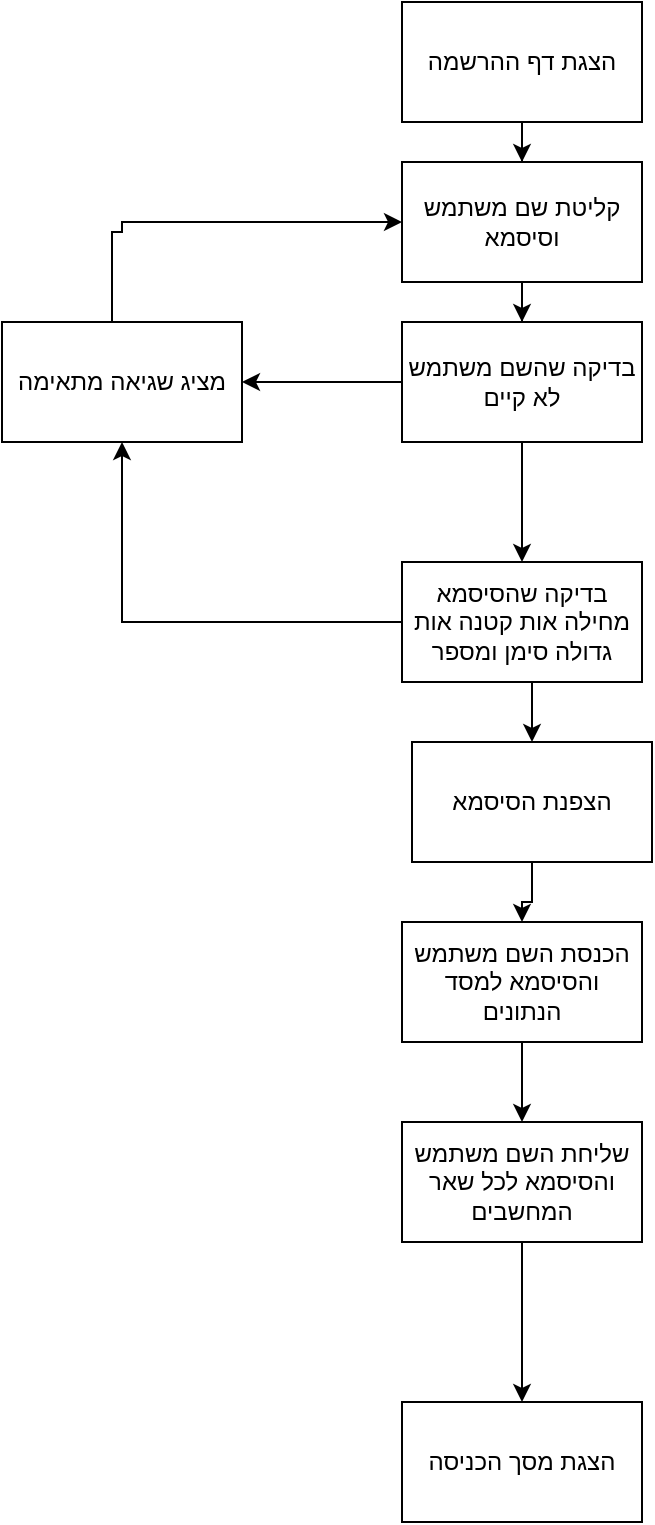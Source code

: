 <mxfile version="18.0.2" type="github">
  <diagram id="SmUDofpjKYmt6EzFDzWJ" name="Page-1">
    <mxGraphModel dx="1730" dy="802" grid="1" gridSize="10" guides="1" tooltips="1" connect="1" arrows="1" fold="1" page="1" pageScale="1" pageWidth="850" pageHeight="1100" math="0" shadow="0">
      <root>
        <mxCell id="0" />
        <mxCell id="1" parent="0" />
        <mxCell id="qwt3i7MBUH2hLZk94wi9-2" style="edgeStyle=orthogonalEdgeStyle;rounded=0;orthogonalLoop=1;jettySize=auto;html=1;entryX=0.5;entryY=0;entryDx=0;entryDy=0;" edge="1" parent="1" source="qwt3i7MBUH2hLZk94wi9-1" target="qwt3i7MBUH2hLZk94wi9-3">
          <mxGeometry relative="1" as="geometry">
            <mxPoint x="420" y="200" as="targetPoint" />
          </mxGeometry>
        </mxCell>
        <mxCell id="qwt3i7MBUH2hLZk94wi9-1" value="הצגת דף ההרשמה" style="rounded=0;whiteSpace=wrap;html=1;" vertex="1" parent="1">
          <mxGeometry x="365" y="90" width="120" height="60" as="geometry" />
        </mxCell>
        <mxCell id="qwt3i7MBUH2hLZk94wi9-5" value="" style="edgeStyle=orthogonalEdgeStyle;rounded=0;orthogonalLoop=1;jettySize=auto;html=1;" edge="1" parent="1" source="qwt3i7MBUH2hLZk94wi9-3" target="qwt3i7MBUH2hLZk94wi9-4">
          <mxGeometry relative="1" as="geometry" />
        </mxCell>
        <mxCell id="qwt3i7MBUH2hLZk94wi9-3" value="קליטת שם משתמש וסיסמא" style="rounded=0;whiteSpace=wrap;html=1;" vertex="1" parent="1">
          <mxGeometry x="365" y="170" width="120" height="60" as="geometry" />
        </mxCell>
        <mxCell id="qwt3i7MBUH2hLZk94wi9-9" value="" style="edgeStyle=orthogonalEdgeStyle;rounded=0;orthogonalLoop=1;jettySize=auto;html=1;" edge="1" parent="1" source="qwt3i7MBUH2hLZk94wi9-4" target="qwt3i7MBUH2hLZk94wi9-8">
          <mxGeometry relative="1" as="geometry" />
        </mxCell>
        <mxCell id="qwt3i7MBUH2hLZk94wi9-13" value="" style="edgeStyle=orthogonalEdgeStyle;rounded=0;orthogonalLoop=1;jettySize=auto;html=1;" edge="1" parent="1" source="qwt3i7MBUH2hLZk94wi9-4" target="qwt3i7MBUH2hLZk94wi9-12">
          <mxGeometry relative="1" as="geometry" />
        </mxCell>
        <mxCell id="qwt3i7MBUH2hLZk94wi9-4" value="בדיקה שהשם משתמש לא קיים" style="rounded=0;whiteSpace=wrap;html=1;" vertex="1" parent="1">
          <mxGeometry x="365" y="250" width="120" height="60" as="geometry" />
        </mxCell>
        <mxCell id="qwt3i7MBUH2hLZk94wi9-10" style="edgeStyle=orthogonalEdgeStyle;rounded=0;orthogonalLoop=1;jettySize=auto;html=1;entryX=0;entryY=0.5;entryDx=0;entryDy=0;" edge="1" parent="1" source="qwt3i7MBUH2hLZk94wi9-8" target="qwt3i7MBUH2hLZk94wi9-3">
          <mxGeometry relative="1" as="geometry">
            <mxPoint x="225" y="160" as="targetPoint" />
            <Array as="points">
              <mxPoint x="220" y="205" />
              <mxPoint x="225" y="205" />
              <mxPoint x="225" y="200" />
            </Array>
          </mxGeometry>
        </mxCell>
        <mxCell id="qwt3i7MBUH2hLZk94wi9-8" value="מציג שגיאה מתאימה" style="whiteSpace=wrap;html=1;rounded=0;" vertex="1" parent="1">
          <mxGeometry x="165" y="250" width="120" height="60" as="geometry" />
        </mxCell>
        <mxCell id="qwt3i7MBUH2hLZk94wi9-15" style="edgeStyle=orthogonalEdgeStyle;rounded=0;orthogonalLoop=1;jettySize=auto;html=1;entryX=0.5;entryY=1;entryDx=0;entryDy=0;" edge="1" parent="1" source="qwt3i7MBUH2hLZk94wi9-12" target="qwt3i7MBUH2hLZk94wi9-8">
          <mxGeometry relative="1" as="geometry" />
        </mxCell>
        <mxCell id="qwt3i7MBUH2hLZk94wi9-22" value="" style="edgeStyle=orthogonalEdgeStyle;rounded=0;orthogonalLoop=1;jettySize=auto;html=1;entryX=0.5;entryY=0;entryDx=0;entryDy=0;" edge="1" parent="1" source="qwt3i7MBUH2hLZk94wi9-12" target="qwt3i7MBUH2hLZk94wi9-23">
          <mxGeometry relative="1" as="geometry">
            <mxPoint x="490" y="430" as="targetPoint" />
            <Array as="points">
              <mxPoint x="440" y="430" />
              <mxPoint x="600" y="430" />
            </Array>
          </mxGeometry>
        </mxCell>
        <mxCell id="qwt3i7MBUH2hLZk94wi9-12" value="בדיקה שהסיסמא מחילה אות קטנה אות גדולה סימן ומספר" style="whiteSpace=wrap;html=1;rounded=0;" vertex="1" parent="1">
          <mxGeometry x="365" y="370" width="120" height="60" as="geometry" />
        </mxCell>
        <mxCell id="qwt3i7MBUH2hLZk94wi9-21" value="" style="edgeStyle=orthogonalEdgeStyle;rounded=0;orthogonalLoop=1;jettySize=auto;html=1;" edge="1" parent="1" source="qwt3i7MBUH2hLZk94wi9-17" target="qwt3i7MBUH2hLZk94wi9-20">
          <mxGeometry relative="1" as="geometry" />
        </mxCell>
        <mxCell id="qwt3i7MBUH2hLZk94wi9-17" value="הכנסת השם משתמש והסיסמא למסד הנתונים" style="whiteSpace=wrap;html=1;rounded=0;" vertex="1" parent="1">
          <mxGeometry x="365" y="550" width="120" height="60" as="geometry" />
        </mxCell>
        <mxCell id="qwt3i7MBUH2hLZk94wi9-26" value="" style="edgeStyle=orthogonalEdgeStyle;rounded=0;orthogonalLoop=1;jettySize=auto;html=1;" edge="1" parent="1" source="qwt3i7MBUH2hLZk94wi9-20" target="qwt3i7MBUH2hLZk94wi9-25">
          <mxGeometry relative="1" as="geometry" />
        </mxCell>
        <mxCell id="qwt3i7MBUH2hLZk94wi9-20" value="שליחת השם משתמש והסיסמא לכל שאר המחשבים" style="whiteSpace=wrap;html=1;rounded=0;" vertex="1" parent="1">
          <mxGeometry x="365" y="650" width="120" height="60" as="geometry" />
        </mxCell>
        <mxCell id="qwt3i7MBUH2hLZk94wi9-24" value="" style="edgeStyle=orthogonalEdgeStyle;rounded=0;orthogonalLoop=1;jettySize=auto;html=1;" edge="1" parent="1" source="qwt3i7MBUH2hLZk94wi9-23" target="qwt3i7MBUH2hLZk94wi9-17">
          <mxGeometry relative="1" as="geometry" />
        </mxCell>
        <mxCell id="qwt3i7MBUH2hLZk94wi9-23" value="הצפנת הסיסמא" style="rounded=0;whiteSpace=wrap;html=1;" vertex="1" parent="1">
          <mxGeometry x="370" y="460" width="120" height="60" as="geometry" />
        </mxCell>
        <mxCell id="qwt3i7MBUH2hLZk94wi9-25" value="הצגת מסך הכניסה" style="whiteSpace=wrap;html=1;rounded=0;" vertex="1" parent="1">
          <mxGeometry x="365" y="790" width="120" height="60" as="geometry" />
        </mxCell>
      </root>
    </mxGraphModel>
  </diagram>
</mxfile>
